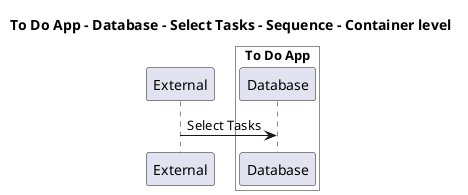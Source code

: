 @startuml

title To Do App - Database - Select Tasks - Sequence - Container level

participant "External" as C4InterFlow.SoftwareSystems.ExternalSystem

box "To Do App" #White
    participant "Database" as ToDoAppExample.SoftwareSystems.ToDoApp.Containers.Database
end box


C4InterFlow.SoftwareSystems.ExternalSystem -> ToDoAppExample.SoftwareSystems.ToDoApp.Containers.Database : Select Tasks


@enduml

